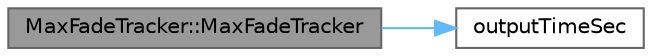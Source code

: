 digraph "MaxFadeTracker::MaxFadeTracker"
{
 // INTERACTIVE_SVG=YES
 // LATEX_PDF_SIZE
  bgcolor="transparent";
  edge [fontname=Helvetica,fontsize=10,labelfontname=Helvetica,labelfontsize=10];
  node [fontname=Helvetica,fontsize=10,shape=box,height=0.2,width=0.4];
  rankdir="LR";
  Node1 [id="Node000001",label="MaxFadeTracker::MaxFadeTracker",height=0.2,width=0.4,color="gray40", fillcolor="grey60", style="filled", fontcolor="black",tooltip=" "];
  Node1 -> Node2 [id="edge1_Node000001_Node000002",color="steelblue1",style="solid",tooltip=" "];
  Node2 [id="Node000002",label="outputTimeSec",height=0.2,width=0.4,color="grey40", fillcolor="white", style="filled",URL="$db/d49/_audio_2simple_2simple_8h_a16a9f66abb019cd4874806b4c1b9496a.html#a16a9f66abb019cd4874806b4c1b9496a",tooltip=" "];
}
